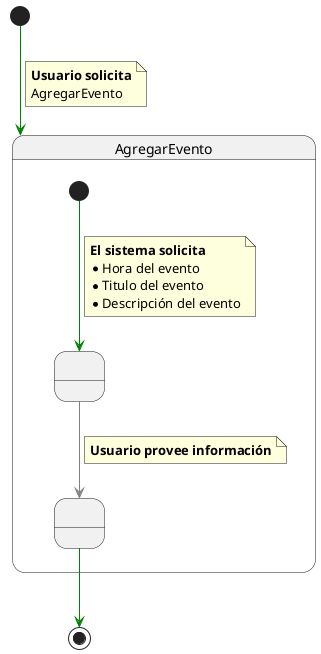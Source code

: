 @startuml AgregarEvento

State AgregarEvento{ 

  State state1 as " "
  State state2 as " "

  [*] -[#green]-> state1

  note on link 
    <b>El sistema solicita
    * Hora del evento
    * Titulo del evento
    * Descripción del evento
  end note

} 

[*] -[#green]-> AgregarEvento

note on link
 <b>Usuario solicita
 AgregarEvento
end note

state1 -[#gray]-> state2 
note on link
 <b>Usuario provee información
end note
state2 -[#green]-> [*] 

@enduml
